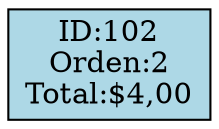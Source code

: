 digraph BTree {
    node [shape=record, style=filled, fillcolor=lightblue];
    rankdir=TB;
    nodo0 [label="<f0> ID:102\nOrden:2\nTotal:$4,00"];
}
